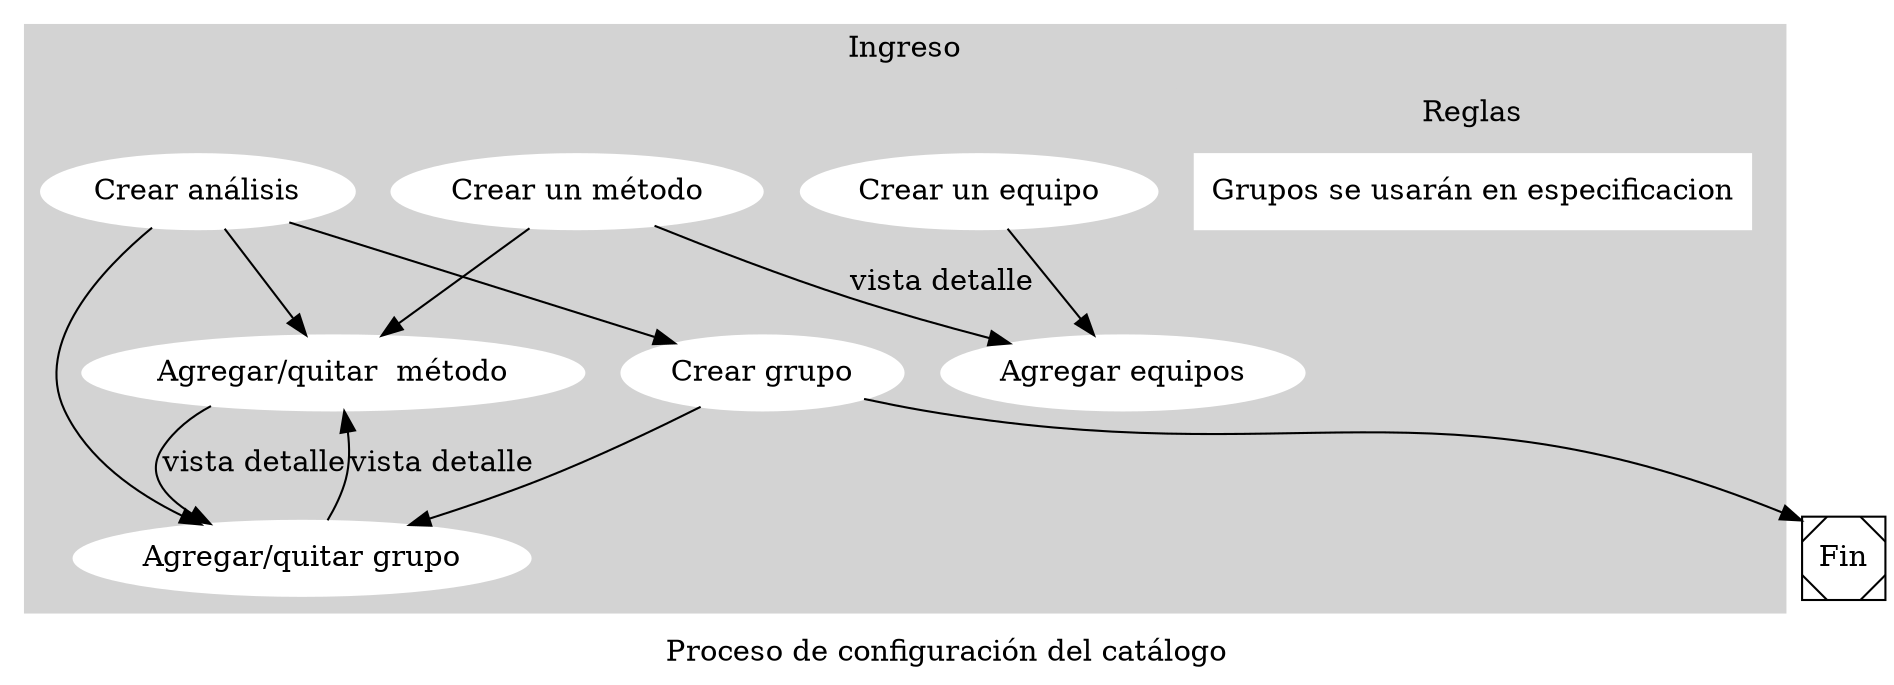 digraph G {
        label="Proceso de configuración del catálogo" 
                subgraph cluster_0 {

                        style=filled;
                        color=lightgrey;
                        node [style=filled,color=white];
                        crear_metodo [label="Crear un método"]
                        crear_equipo [label="Crear un equipo"]
                        add_equipo [label="Agregar equipos"]
                        crear_analisis [label="Crear análisis"]
                        agregar_metodo [label="Agregar/quitar  método"]
                        crear_grupo  [label="Crear grupo"]
                        agregar_grupo [label="Agregar/quitar grupo"]    
                                label = "Ingreso";
                        subgraph cluster_reglas_reglamentacion {
                                label="Reglas"
                                rankdir="TB"

                                        node [style=filled,color=white, shape=ssquare, ];
                        posterior [label="Grupos se usarán en especificacion"]
                        }

                }

        



        crear_equipo -> add_equipo 
        crear_metodo -> add_equipo [label="vista detalle"]
        crear_analisis -> crear_grupo
        crear_grupo -> agregar_grupo
        crear_metodo -> agregar_metodo
        crear_analisis -> agregar_metodo
        crear_analisis -> agregar_grupo
        agregar_metodo -> agregar_grupo [label="vista detalle"]
        agregar_grupo -> agregar_metodo [label="vista detalle"]
        

                end [shape=Msquare, label="Fin"];

        crear_grupo -> end
}
